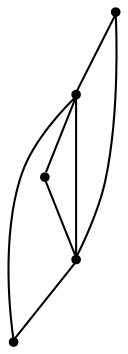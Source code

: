 graph {
  node [shape=point,comment="{\"directed\":false,\"doi\":\"10.1007/978-3-319-03841-4_41\",\"figure\":\"? (2)\"}"]

  v0 [pos="1238.2166715470075,1800.3745305111192"]
  v1 [pos="1525.1569131302251,1790.414633535797"]
  v2 [pos="1467.7697046524593,1760.5346882550584"]
  v3 [pos="1008.667837635943,1780.4546093830888"]
  v4 [pos="951.2806291581769,1770.4947124077667"]

  v0 -- v4 [id="-1",pos="1238.2166715470075,1800.3745305111192 951.277543386544,1800.3745305111192 951.277543386544,1800.3745305111192 951.277543386544,1800.3745305111192 951.2806291581769,1770.4947124077667 951.2806291581769,1770.4947124077667 951.2806291581769,1770.4947124077667"]
  v4 -- v2 [id="-2",pos="951.2806291581769,1770.4947124077667 951.2774797623866,1760.5346882550584 951.2774797623866,1760.5346882550584 951.2774797623866,1760.5346882550584 1467.7697046524593,1760.5346882550584 1467.7697046524593,1760.5346882550584 1467.7697046524593,1760.5346882550584"]
  v2 -- v1 [id="-4",pos="1467.7697046524593,1760.5346882550584 1525.1537637344352,1760.5346882550584 1525.1537637344352,1760.5346882550584 1525.1537637344352,1760.5346882550584 1525.1569131302251,1790.414633535797 1525.1569131302251,1790.414633535797 1525.1569131302251,1790.414633535797"]
  v0 -- v1 [id="-5",pos="1238.2166715470075,1800.3745305111192 1525.1537637344352,1800.3745305111192 1525.1537637344352,1800.3745305111192 1525.1537637344352,1800.3745305111192 1525.1569131302251,1790.414633535797 1525.1569131302251,1790.414633535797 1525.1569131302251,1790.414633535797"]
  v3 -- v0 [id="-6",pos="1008.667837635943,1780.4546093830888 1066.051896717919,1820.2944516391497 1066.051896717919,1820.2944516391497 1066.051896717919,1820.2944516391497 1180.8263136734513,1740.614767127028 1180.8263136734513,1740.614767127028 1180.8263136734513,1740.614767127028 1238.2166715470075,1800.3745305111192 1238.2166715470075,1800.3745305111192 1238.2166715470075,1800.3745305111192"]
  v3 -- v2 [id="-7",pos="1008.667837635943,1780.4546093830888 1152.1347454076042,1939.8183024384523 1152.1347454076042,1939.8183024384523 1152.1347454076042,1939.8183024384523 1410.3793467789028,1750.5747912797362 1410.3793467789028,1750.5747912797362 1410.3793467789028,1750.5747912797362 1467.7697046524593,1760.5346882550584 1467.7697046524593,1760.5346882550584 1467.7697046524593,1760.5346882550584"]
  v2 -- v0 [id="-9",pos="1467.7697046524593,1760.5346882550584 1410.3835459732898,1740.614767127028 1410.3835459732898,1740.614767127028 1410.3835459732898,1740.614767127028 1295.6049298233704,1820.2944516391497 1295.6049298233704,1820.2944516391497 1295.6049298233704,1820.2944516391497 1238.2166715470075,1800.3745305111192 1238.2166715470075,1800.3745305111192 1238.2166715470075,1800.3745305111192"]
}